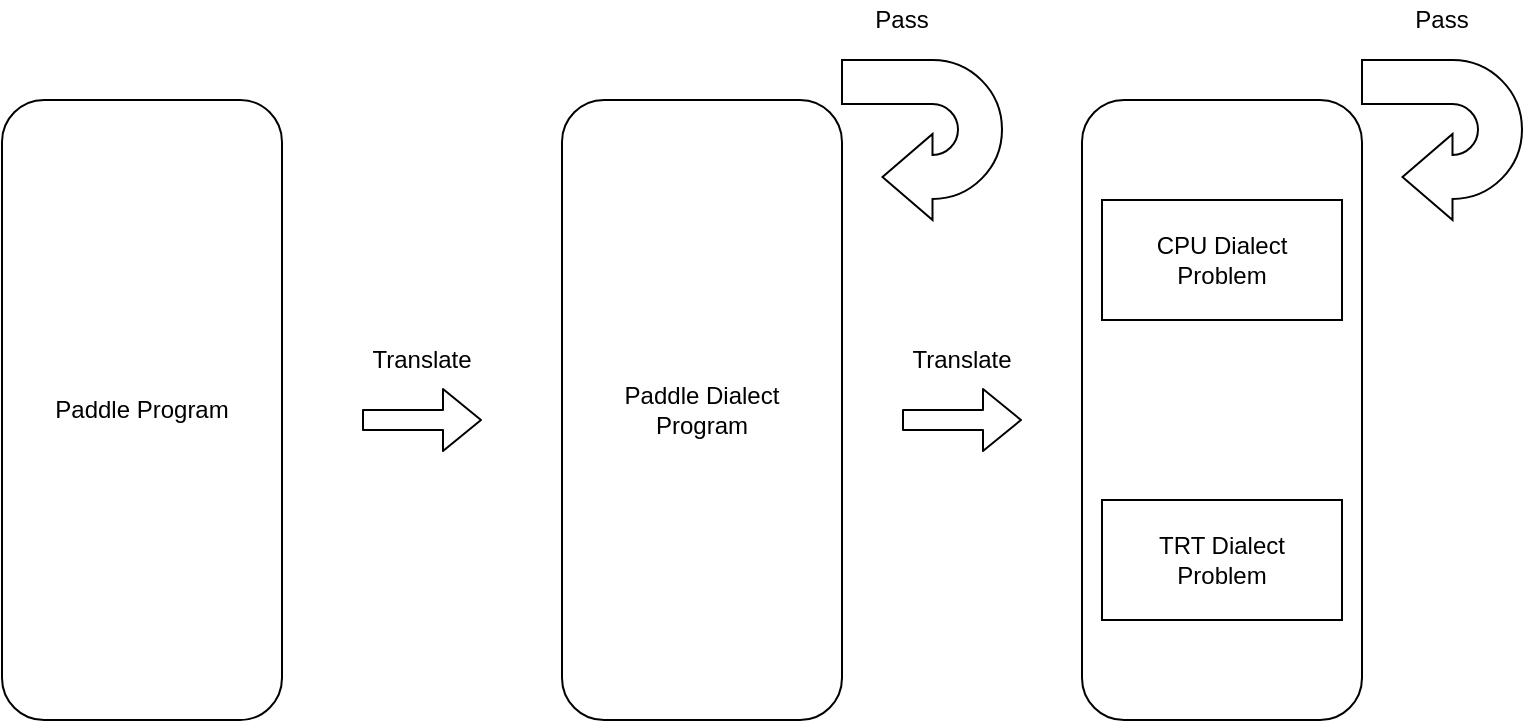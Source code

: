 <mxfile version="14.9.7" type="github">
  <diagram id="MqxsEV9NelQnV7g80bGL" name="Page-1">
    <mxGraphModel dx="1298" dy="808" grid="1" gridSize="10" guides="1" tooltips="1" connect="1" arrows="1" fold="1" page="1" pageScale="1" pageWidth="827" pageHeight="1169" math="0" shadow="0">
      <root>
        <mxCell id="0" />
        <mxCell id="1" parent="0" />
        <mxCell id="qi7RWYg5ygmWMCVX6bpg-1" value="Paddle Program" style="rounded=1;whiteSpace=wrap;html=1;" vertex="1" parent="1">
          <mxGeometry x="30" y="100" width="140" height="310" as="geometry" />
        </mxCell>
        <mxCell id="qi7RWYg5ygmWMCVX6bpg-2" value="Paddle Dialect&lt;br&gt;Program" style="rounded=1;whiteSpace=wrap;html=1;" vertex="1" parent="1">
          <mxGeometry x="310" y="100" width="140" height="310" as="geometry" />
        </mxCell>
        <mxCell id="qi7RWYg5ygmWMCVX6bpg-3" value="" style="rounded=1;whiteSpace=wrap;html=1;" vertex="1" parent="1">
          <mxGeometry x="570" y="100" width="140" height="310" as="geometry" />
        </mxCell>
        <mxCell id="qi7RWYg5ygmWMCVX6bpg-4" value="CPU Dialect&lt;br&gt;Problem" style="rounded=0;whiteSpace=wrap;html=1;" vertex="1" parent="1">
          <mxGeometry x="580" y="150" width="120" height="60" as="geometry" />
        </mxCell>
        <mxCell id="qi7RWYg5ygmWMCVX6bpg-5" value="TRT Dialect&lt;br&gt;Problem" style="rounded=0;whiteSpace=wrap;html=1;" vertex="1" parent="1">
          <mxGeometry x="580" y="300" width="120" height="60" as="geometry" />
        </mxCell>
        <mxCell id="qi7RWYg5ygmWMCVX6bpg-6" value="" style="shape=flexArrow;endArrow=classic;html=1;" edge="1" parent="1">
          <mxGeometry width="50" height="50" relative="1" as="geometry">
            <mxPoint x="210" y="260" as="sourcePoint" />
            <mxPoint x="270" y="260" as="targetPoint" />
          </mxGeometry>
        </mxCell>
        <mxCell id="qi7RWYg5ygmWMCVX6bpg-7" value="" style="shape=flexArrow;endArrow=classic;html=1;" edge="1" parent="1">
          <mxGeometry width="50" height="50" relative="1" as="geometry">
            <mxPoint x="480" y="260" as="sourcePoint" />
            <mxPoint x="540" y="260" as="targetPoint" />
          </mxGeometry>
        </mxCell>
        <mxCell id="qi7RWYg5ygmWMCVX6bpg-8" value="Translate" style="text;html=1;strokeColor=none;fillColor=none;align=center;verticalAlign=middle;whiteSpace=wrap;rounded=0;" vertex="1" parent="1">
          <mxGeometry x="220" y="220" width="40" height="20" as="geometry" />
        </mxCell>
        <mxCell id="qi7RWYg5ygmWMCVX6bpg-9" value="Translate" style="text;html=1;strokeColor=none;fillColor=none;align=center;verticalAlign=middle;whiteSpace=wrap;rounded=0;" vertex="1" parent="1">
          <mxGeometry x="490" y="220" width="40" height="20" as="geometry" />
        </mxCell>
        <mxCell id="qi7RWYg5ygmWMCVX6bpg-11" value="" style="html=1;shadow=0;dashed=0;align=center;verticalAlign=middle;shape=mxgraph.arrows2.uTurnArrow;dy=11;arrowHead=43;dx2=25;rotation=-180;" vertex="1" parent="1">
          <mxGeometry x="450" y="80" width="80" height="80" as="geometry" />
        </mxCell>
        <mxCell id="qi7RWYg5ygmWMCVX6bpg-12" value="" style="html=1;shadow=0;dashed=0;align=center;verticalAlign=middle;shape=mxgraph.arrows2.uTurnArrow;dy=11;arrowHead=43;dx2=25;rotation=-180;" vertex="1" parent="1">
          <mxGeometry x="710" y="80" width="80" height="80" as="geometry" />
        </mxCell>
        <mxCell id="qi7RWYg5ygmWMCVX6bpg-13" value="Pass" style="text;html=1;strokeColor=none;fillColor=none;align=center;verticalAlign=middle;whiteSpace=wrap;rounded=0;" vertex="1" parent="1">
          <mxGeometry x="460" y="50" width="40" height="20" as="geometry" />
        </mxCell>
        <mxCell id="qi7RWYg5ygmWMCVX6bpg-14" value="Pass" style="text;html=1;strokeColor=none;fillColor=none;align=center;verticalAlign=middle;whiteSpace=wrap;rounded=0;" vertex="1" parent="1">
          <mxGeometry x="730" y="50" width="40" height="20" as="geometry" />
        </mxCell>
      </root>
    </mxGraphModel>
  </diagram>
</mxfile>
